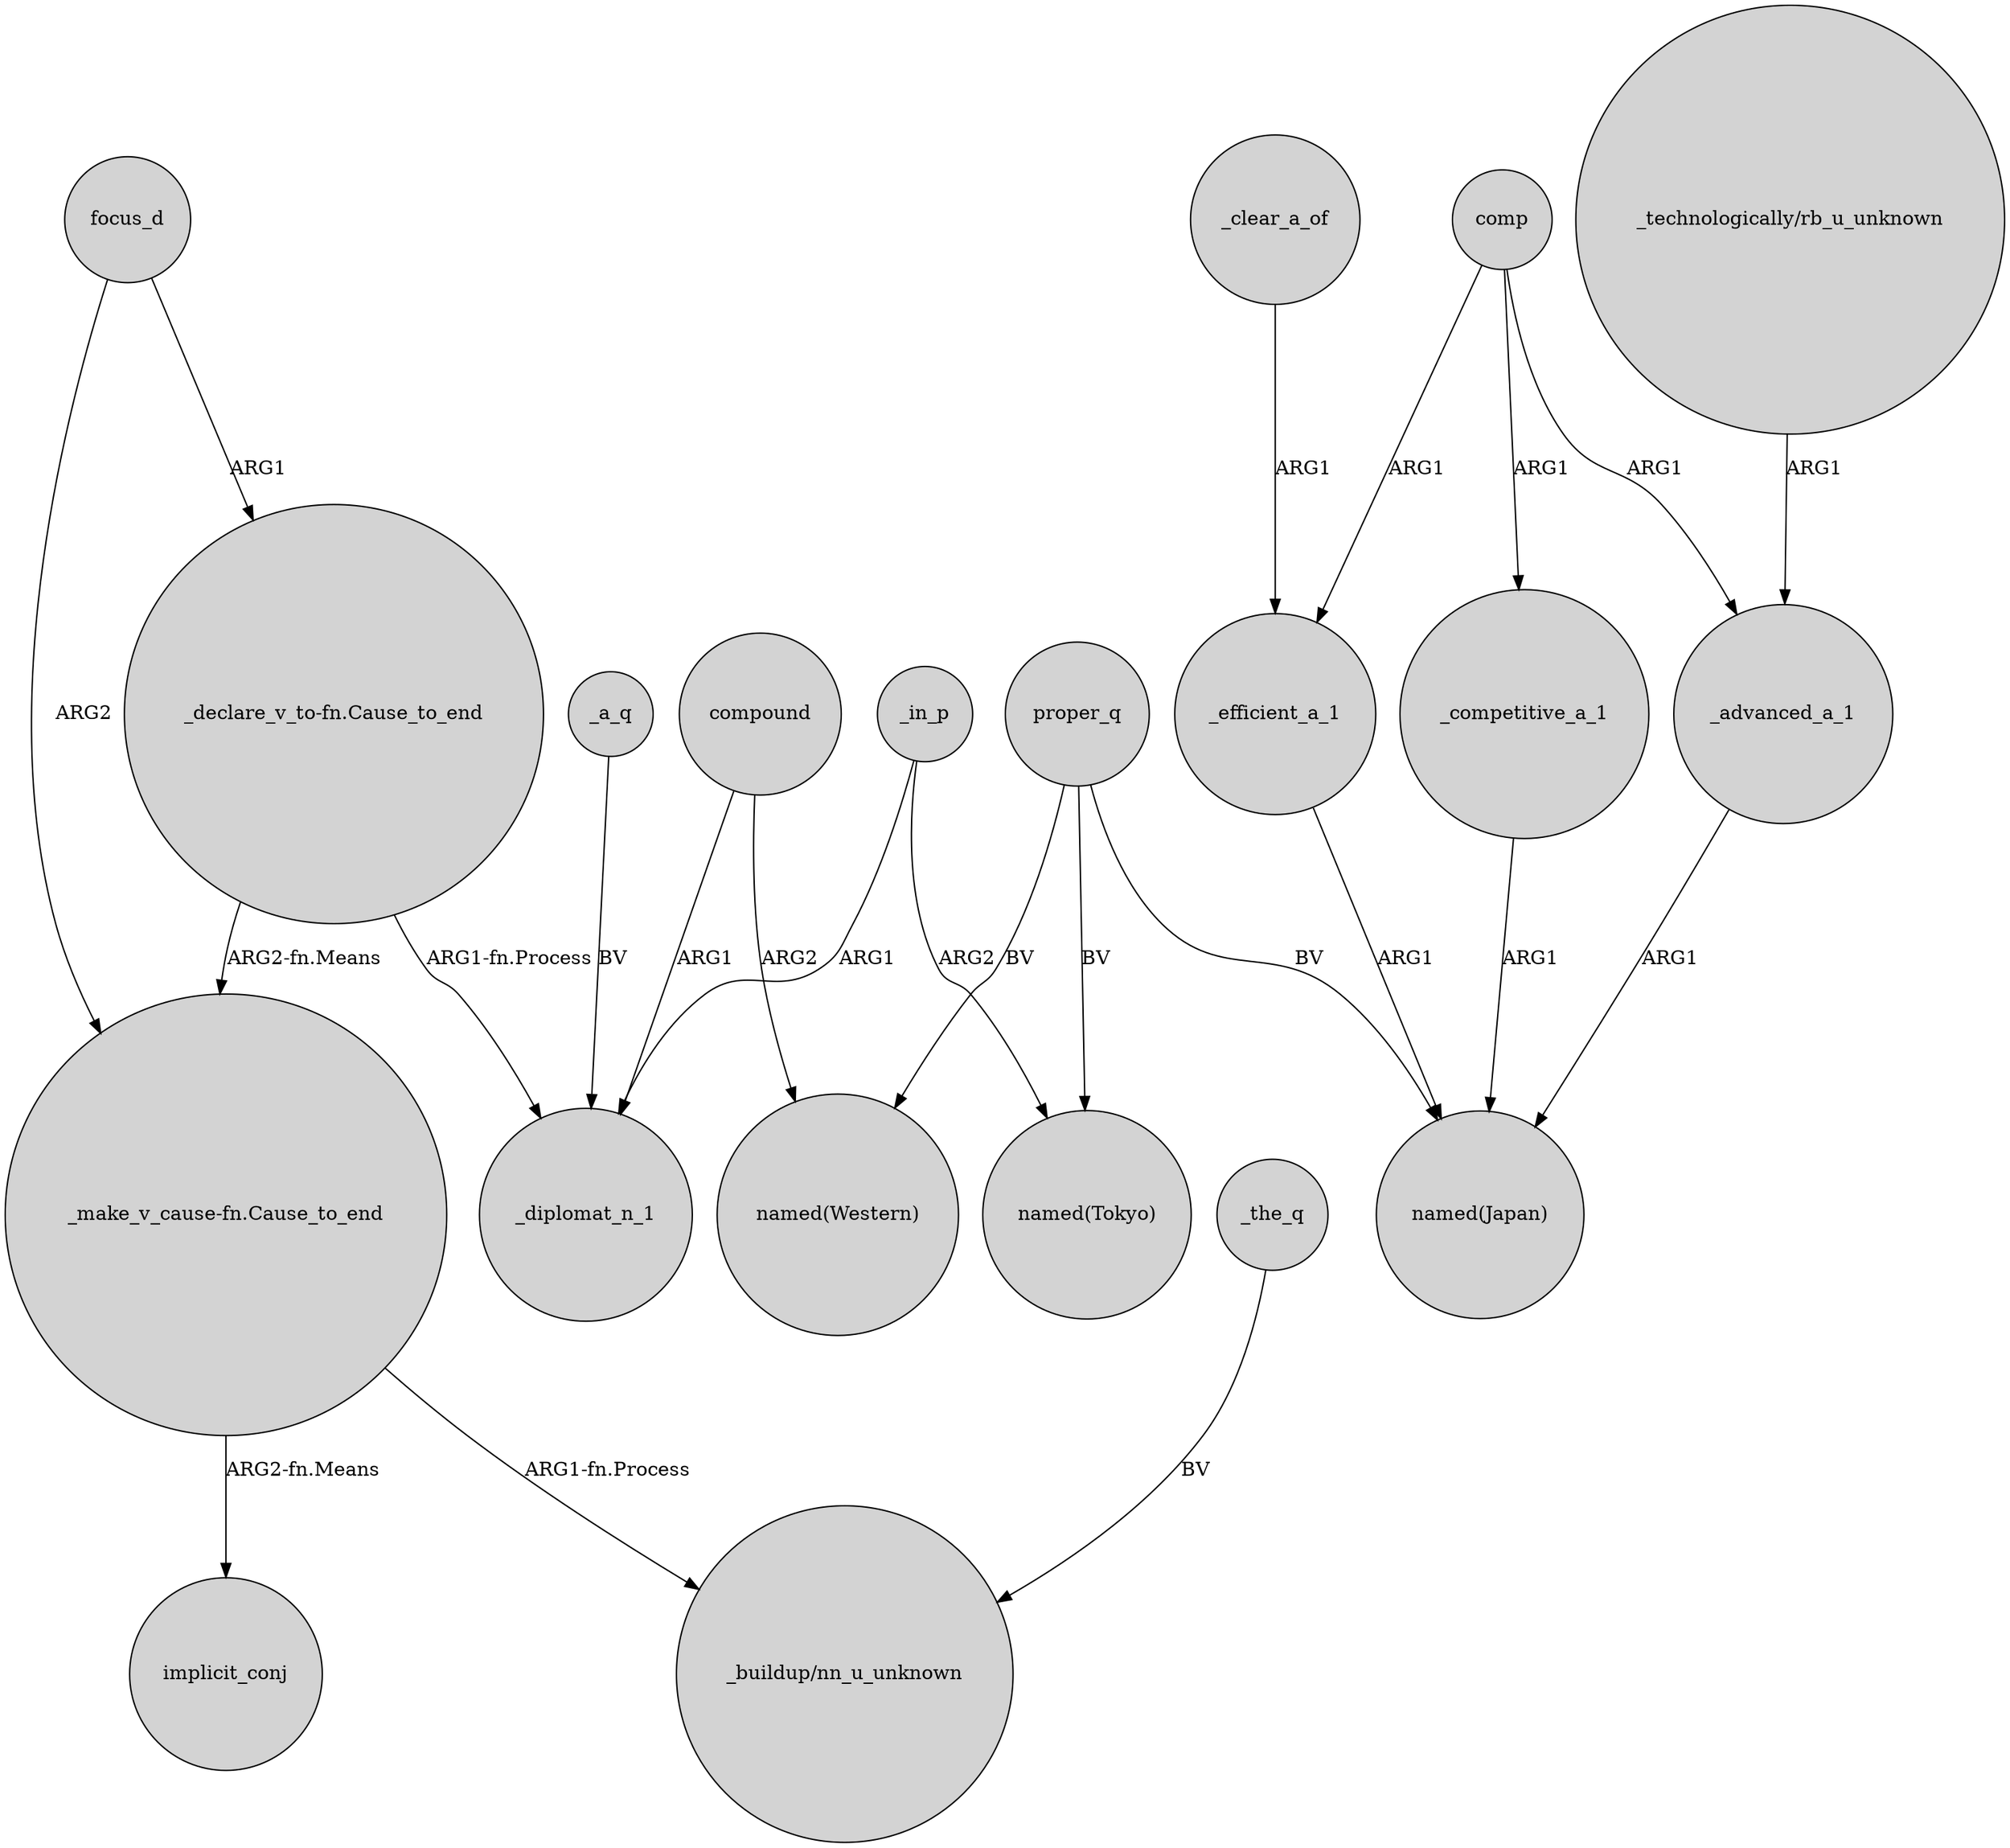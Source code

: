 digraph {
	node [shape=circle style=filled]
	_a_q -> _diplomat_n_1 [label=BV]
	_in_p -> _diplomat_n_1 [label=ARG1]
	proper_q -> "named(Western)" [label=BV]
	"_declare_v_to-fn.Cause_to_end" -> _diplomat_n_1 [label="ARG1-fn.Process"]
	comp -> _advanced_a_1 [label=ARG1]
	_advanced_a_1 -> "named(Japan)" [label=ARG1]
	_the_q -> "_buildup/nn_u_unknown" [label=BV]
	_clear_a_of -> _efficient_a_1 [label=ARG1]
	_competitive_a_1 -> "named(Japan)" [label=ARG1]
	"_make_v_cause-fn.Cause_to_end" -> implicit_conj [label="ARG2-fn.Means"]
	_efficient_a_1 -> "named(Japan)" [label=ARG1]
	focus_d -> "_declare_v_to-fn.Cause_to_end" [label=ARG1]
	_in_p -> "named(Tokyo)" [label=ARG2]
	"_make_v_cause-fn.Cause_to_end" -> "_buildup/nn_u_unknown" [label="ARG1-fn.Process"]
	focus_d -> "_make_v_cause-fn.Cause_to_end" [label=ARG2]
	proper_q -> "named(Japan)" [label=BV]
	"_declare_v_to-fn.Cause_to_end" -> "_make_v_cause-fn.Cause_to_end" [label="ARG2-fn.Means"]
	compound -> _diplomat_n_1 [label=ARG1]
	"_technologically/rb_u_unknown" -> _advanced_a_1 [label=ARG1]
	compound -> "named(Western)" [label=ARG2]
	proper_q -> "named(Tokyo)" [label=BV]
	comp -> _efficient_a_1 [label=ARG1]
	comp -> _competitive_a_1 [label=ARG1]
}

